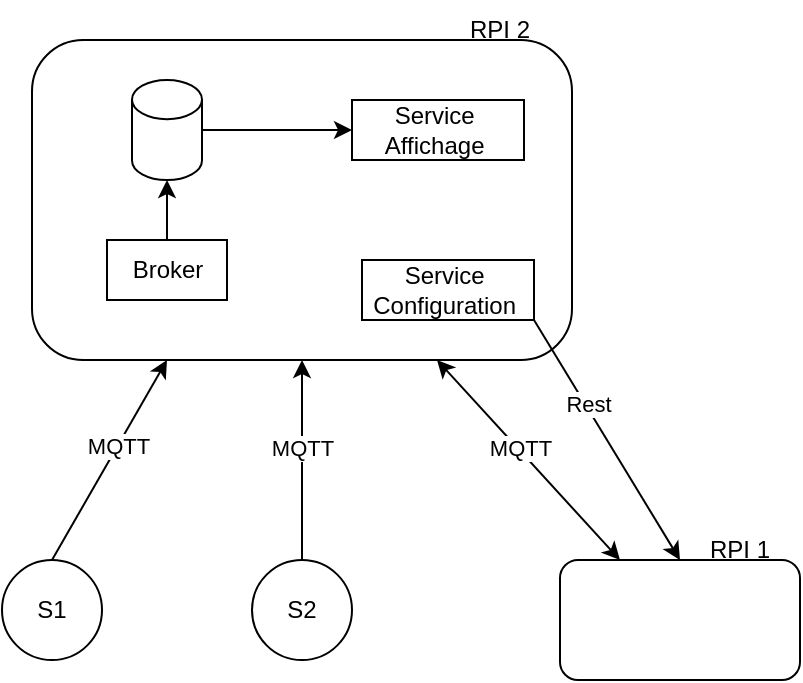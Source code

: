 <mxfile version="20.8.10" type="device"><diagram name="Page-1" id="SetD-ioF_rmGtopBSc4u"><mxGraphModel dx="1182" dy="690" grid="0" gridSize="10" guides="1" tooltips="1" connect="1" arrows="1" fold="1" page="1" pageScale="1" pageWidth="827" pageHeight="1169" math="0" shadow="0"><root><mxCell id="0"/><mxCell id="1" parent="0"/><mxCell id="aFNUkGYN-49a5NaZF2WG-8" style="rounded=0;orthogonalLoop=1;jettySize=auto;html=1;exitX=0.5;exitY=0;exitDx=0;exitDy=0;entryX=0.25;entryY=1;entryDx=0;entryDy=0;elbow=vertical;" parent="1" source="aFNUkGYN-49a5NaZF2WG-1" target="aFNUkGYN-49a5NaZF2WG-5" edge="1"><mxGeometry relative="1" as="geometry"/></mxCell><mxCell id="aFNUkGYN-49a5NaZF2WG-11" value="MQTT" style="edgeLabel;html=1;align=center;verticalAlign=middle;resizable=0;points=[];" parent="aFNUkGYN-49a5NaZF2WG-8" vertex="1" connectable="0"><mxGeometry x="0.147" relative="1" as="geometry"><mxPoint as="offset"/></mxGeometry></mxCell><mxCell id="aFNUkGYN-49a5NaZF2WG-1" value="S1" style="ellipse;whiteSpace=wrap;html=1;aspect=fixed;" parent="1" vertex="1"><mxGeometry x="210" y="550" width="50" height="50" as="geometry"/></mxCell><mxCell id="aFNUkGYN-49a5NaZF2WG-9" style="edgeStyle=none;rounded=0;orthogonalLoop=1;jettySize=auto;html=1;exitX=0.5;exitY=0;exitDx=0;exitDy=0;entryX=0.5;entryY=1;entryDx=0;entryDy=0;elbow=vertical;" parent="1" source="aFNUkGYN-49a5NaZF2WG-2" target="aFNUkGYN-49a5NaZF2WG-5" edge="1"><mxGeometry relative="1" as="geometry"/></mxCell><mxCell id="aFNUkGYN-49a5NaZF2WG-12" value="MQTT" style="edgeLabel;html=1;align=center;verticalAlign=middle;resizable=0;points=[];" parent="aFNUkGYN-49a5NaZF2WG-9" vertex="1" connectable="0"><mxGeometry x="0.12" relative="1" as="geometry"><mxPoint as="offset"/></mxGeometry></mxCell><mxCell id="aFNUkGYN-49a5NaZF2WG-2" value="S2" style="ellipse;whiteSpace=wrap;html=1;aspect=fixed;" parent="1" vertex="1"><mxGeometry x="335" y="550" width="50" height="50" as="geometry"/></mxCell><mxCell id="aFNUkGYN-49a5NaZF2WG-10" style="edgeStyle=none;rounded=0;orthogonalLoop=1;jettySize=auto;html=1;exitX=0.25;exitY=0;exitDx=0;exitDy=0;entryX=0.75;entryY=1;entryDx=0;entryDy=0;elbow=vertical;startArrow=classic;startFill=1;" parent="1" source="aFNUkGYN-49a5NaZF2WG-14" target="aFNUkGYN-49a5NaZF2WG-5" edge="1"><mxGeometry relative="1" as="geometry"><mxPoint x="485" y="550" as="sourcePoint"/></mxGeometry></mxCell><mxCell id="aFNUkGYN-49a5NaZF2WG-13" value="MQTT" style="edgeLabel;html=1;align=center;verticalAlign=middle;resizable=0;points=[];" parent="aFNUkGYN-49a5NaZF2WG-10" vertex="1" connectable="0"><mxGeometry x="0.124" y="-1" relative="1" as="geometry"><mxPoint as="offset"/></mxGeometry></mxCell><mxCell id="aFNUkGYN-49a5NaZF2WG-5" value="" style="rounded=1;whiteSpace=wrap;html=1;arcSize=16;" parent="1" vertex="1"><mxGeometry x="225" y="290" width="270" height="160" as="geometry"/></mxCell><mxCell id="aFNUkGYN-49a5NaZF2WG-7" value="RPI 2" style="text;html=1;strokeColor=none;fillColor=none;align=center;verticalAlign=middle;whiteSpace=wrap;rounded=0;" parent="1" vertex="1"><mxGeometry x="429" y="270" width="60" height="30" as="geometry"/></mxCell><mxCell id="aFNUkGYN-49a5NaZF2WG-14" value="" style="rounded=1;whiteSpace=wrap;html=1;" parent="1" vertex="1"><mxGeometry x="489" y="550" width="120" height="60" as="geometry"/></mxCell><mxCell id="aFNUkGYN-49a5NaZF2WG-15" value="RPI 1" style="text;html=1;strokeColor=none;fillColor=none;align=center;verticalAlign=middle;whiteSpace=wrap;rounded=0;" parent="1" vertex="1"><mxGeometry x="549" y="530" width="60" height="30" as="geometry"/></mxCell><mxCell id="G347qpB0aRRds6CXQ98J-3" style="edgeStyle=orthogonalEdgeStyle;rounded=0;orthogonalLoop=1;jettySize=auto;html=1;exitX=0.5;exitY=0;exitDx=0;exitDy=0;" edge="1" parent="1" source="aFNUkGYN-49a5NaZF2WG-16" target="G347qpB0aRRds6CXQ98J-1"><mxGeometry relative="1" as="geometry"/></mxCell><mxCell id="aFNUkGYN-49a5NaZF2WG-16" value="Broker" style="rounded=0;whiteSpace=wrap;html=1;" parent="1" vertex="1"><mxGeometry x="262.5" y="390" width="60" height="30" as="geometry"/></mxCell><mxCell id="aFNUkGYN-49a5NaZF2WG-19" style="edgeStyle=none;rounded=0;orthogonalLoop=1;jettySize=auto;html=1;entryX=0.5;entryY=0;entryDx=0;entryDy=0;startArrow=none;startFill=0;elbow=vertical;exitX=1;exitY=1;exitDx=0;exitDy=0;" parent="1" source="aFNUkGYN-49a5NaZF2WG-17" target="aFNUkGYN-49a5NaZF2WG-14" edge="1"><mxGeometry relative="1" as="geometry"/></mxCell><mxCell id="aFNUkGYN-49a5NaZF2WG-20" value="Rest" style="edgeLabel;html=1;align=center;verticalAlign=middle;resizable=0;points=[];" parent="aFNUkGYN-49a5NaZF2WG-19" vertex="1" connectable="0"><mxGeometry x="-0.286" y="1" relative="1" as="geometry"><mxPoint as="offset"/></mxGeometry></mxCell><mxCell id="aFNUkGYN-49a5NaZF2WG-17" value="Service&amp;nbsp;&lt;br&gt;Configuration&amp;nbsp;" style="rounded=0;whiteSpace=wrap;html=1;" parent="1" vertex="1"><mxGeometry x="390" y="400" width="86" height="30" as="geometry"/></mxCell><mxCell id="aFNUkGYN-49a5NaZF2WG-18" value="Service&amp;nbsp;&lt;br&gt;Affichage&amp;nbsp;" style="rounded=0;whiteSpace=wrap;html=1;" parent="1" vertex="1"><mxGeometry x="385" y="320" width="86" height="30" as="geometry"/></mxCell><mxCell id="G347qpB0aRRds6CXQ98J-2" style="edgeStyle=orthogonalEdgeStyle;rounded=0;orthogonalLoop=1;jettySize=auto;html=1;entryX=0;entryY=0.5;entryDx=0;entryDy=0;" edge="1" parent="1" source="G347qpB0aRRds6CXQ98J-1" target="aFNUkGYN-49a5NaZF2WG-18"><mxGeometry relative="1" as="geometry"/></mxCell><mxCell id="G347qpB0aRRds6CXQ98J-1" value="" style="shape=cylinder3;whiteSpace=wrap;html=1;boundedLbl=1;backgroundOutline=1;size=9.8;" vertex="1" parent="1"><mxGeometry x="275" y="310" width="35" height="50" as="geometry"/></mxCell></root></mxGraphModel></diagram></mxfile>